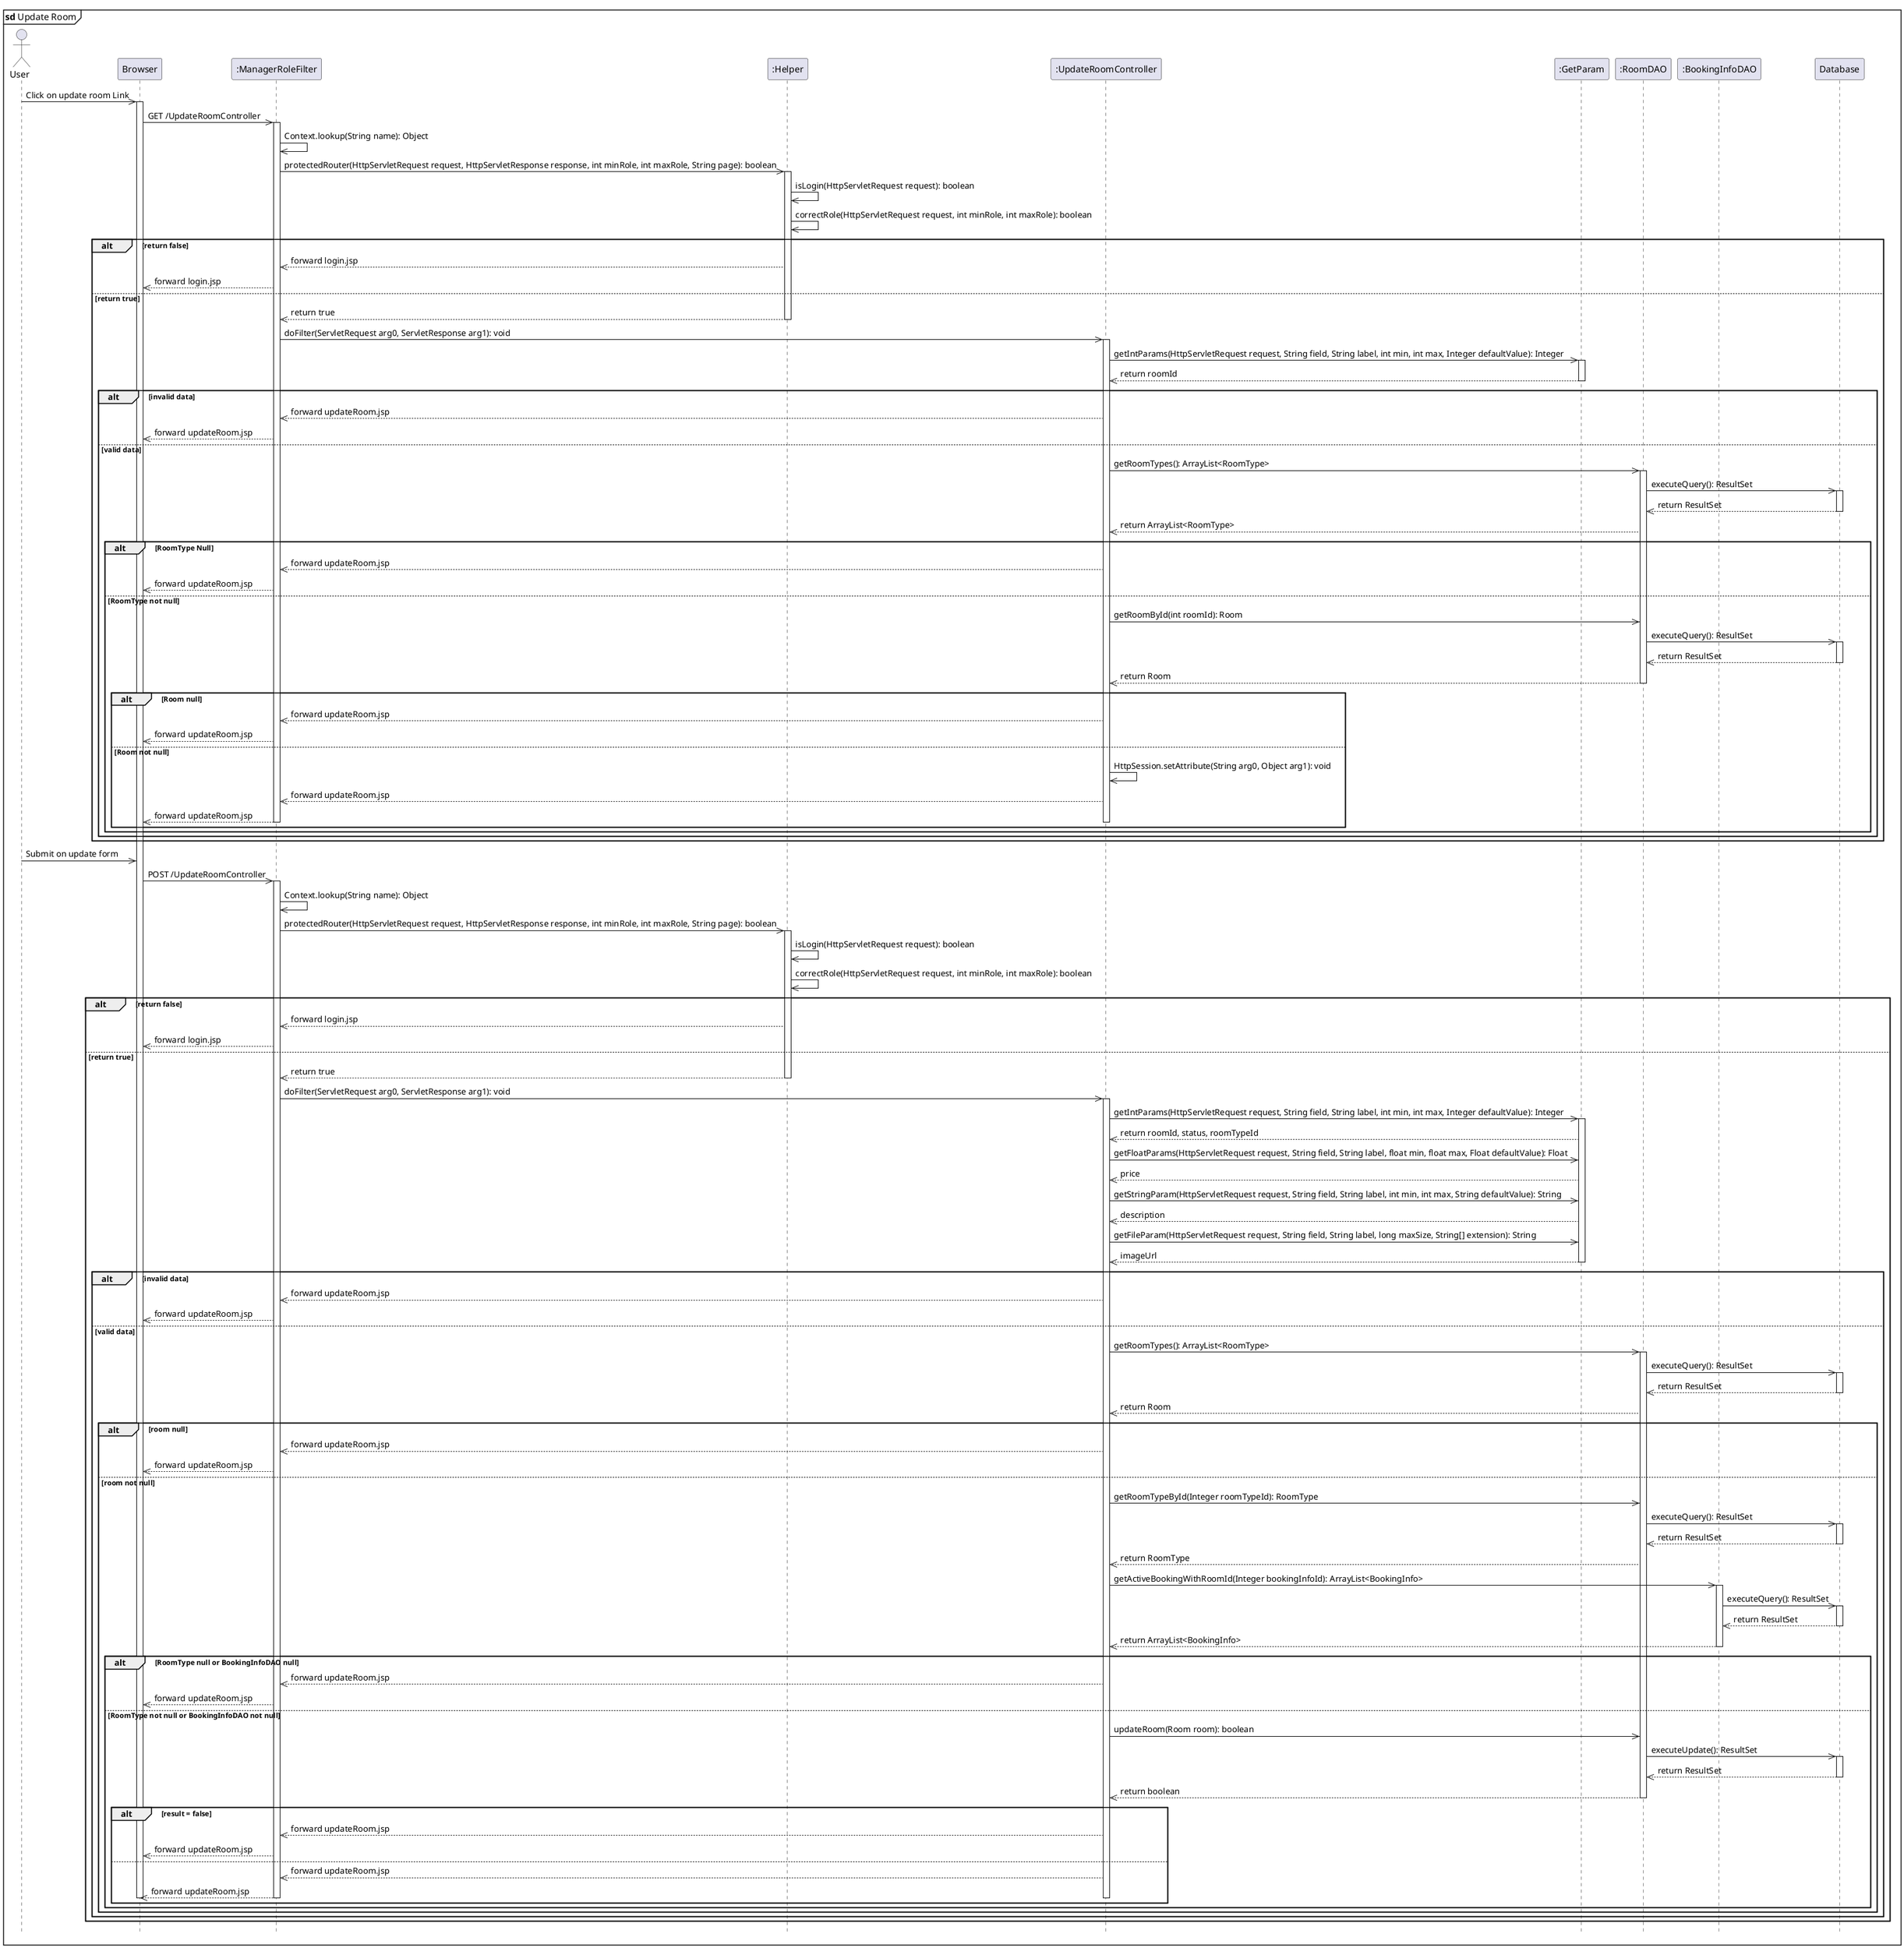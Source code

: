 @startuml updateRoom

hide footbox
mainframe <b>sd</b> Update Room

actor User
participant "Browser" as Browser
participant ":ManagerRoleFilter" as ManagerRoleFilter
participant ":Helper" as Helper
participant ":UpdateRoomController" as UpdateRoomController
participant ":GetParam" as GetParam
participant ":RoomDAO" as RoomDAO
participant ":BookingInfoDAO" as BookingInfoDAO
participant "Database" as DB


User ->> Browser: Click on update room Link
activate Browser
Browser ->> ManagerRoleFilter: GET /UpdateRoomController
activate ManagerRoleFilter
ManagerRoleFilter ->> ManagerRoleFilter: Context.lookup(String name): Object
ManagerRoleFilter ->> Helper: protectedRouter(HttpServletRequest request, HttpServletResponse response, int minRole, int maxRole, String page): boolean
activate Helper
Helper ->> Helper: isLogin(HttpServletRequest request): boolean
Helper ->> Helper: correctRole(HttpServletRequest request, int minRole, int maxRole): boolean
alt return false 
    Helper -->> ManagerRoleFilter: forward login.jsp
    ManagerRoleFilter -->> Browser: forward login.jsp
else return true
    Helper -->> ManagerRoleFilter: return true
    deactivate Helper
    ManagerRoleFilter ->> UpdateRoomController: doFilter(ServletRequest arg0, ServletResponse arg1): void
    activate UpdateRoomController
    UpdateRoomController ->> GetParam: getIntParams(HttpServletRequest request, String field, String label, int min, int max, Integer defaultValue): Integer
    activate GetParam
    GetParam -->> UpdateRoomController: return roomId
    deactivate GetParam
    alt invalid data
        UpdateRoomController -->> ManagerRoleFilter: forward updateRoom.jsp
        ManagerRoleFilter -->> Browser: forward updateRoom.jsp 
    else valid data
        UpdateRoomController ->> RoomDAO: getRoomTypes(): ArrayList<RoomType>
        activate RoomDAO
        RoomDAO ->> DB: executeQuery(): ResultSet
        activate DB
        DB -->> RoomDAO: return ResultSet
        deactivate DB
        RoomDAO -->> UpdateRoomController: return ArrayList<RoomType>
        alt RoomType Null 
            UpdateRoomController -->> ManagerRoleFilter: forward updateRoom.jsp
            ManagerRoleFilter -->> Browser: forward updateRoom.jsp 
        else RoomType not null
            UpdateRoomController ->> RoomDAO: getRoomById(int roomId): Room
            RoomDAO ->> DB: executeQuery(): ResultSet
            activate DB
            DB -->> RoomDAO: return ResultSet
            deactivate DB
            RoomDAO -->> UpdateRoomController:  return Room
            deactivate RoomDAO
            alt Room null
                UpdateRoomController -->> ManagerRoleFilter: forward updateRoom.jsp
                ManagerRoleFilter -->> Browser: forward updateRoom.jsp 
            else Room not null
                UpdateRoomController ->> UpdateRoomController: HttpSession.setAttribute(String arg0, Object arg1): void
                UpdateRoomController -->> ManagerRoleFilter: forward updateRoom.jsp
                ManagerRoleFilter -->> Browser: forward updateRoom.jsp 
                deactivate ManagerRoleFilter
                deactivate UpdateRoomController
            end 
        end
    end
end

User ->> Browser: Submit on update form 
Browser ->> ManagerRoleFilter: POST /UpdateRoomController
activate ManagerRoleFilter
ManagerRoleFilter ->> ManagerRoleFilter: Context.lookup(String name): Object
ManagerRoleFilter ->> Helper: protectedRouter(HttpServletRequest request, HttpServletResponse response, int minRole, int maxRole, String page): boolean
activate Helper
Helper ->> Helper: isLogin(HttpServletRequest request): boolean
Helper ->> Helper: correctRole(HttpServletRequest request, int minRole, int maxRole): boolean
alt return false 
    Helper -->> ManagerRoleFilter: forward login.jsp
    ManagerRoleFilter -->> Browser: forward login.jsp
else return true
    Helper -->> ManagerRoleFilter: return true
    deactivate Helper
    ManagerRoleFilter ->> UpdateRoomController: doFilter(ServletRequest arg0, ServletResponse arg1): void
    activate UpdateRoomController
    UpdateRoomController ->> GetParam: getIntParams(HttpServletRequest request, String field, String label, int min, int max, Integer defaultValue): Integer
    activate GetParam
    GetParam -->> UpdateRoomController: return roomId, status, roomTypeId
    UpdateRoomController ->> GetParam: getFloatParams(HttpServletRequest request, String field, String label, float min, float max, Float defaultValue): Float
    GetParam -->> UpdateRoomController: price
    UpdateRoomController ->> GetParam: getStringParam(HttpServletRequest request, String field, String label, int min, int max, String defaultValue): String
    GetParam -->> UpdateRoomController: description
    UpdateRoomController ->> GetParam: getFileParam(HttpServletRequest request, String field, String label, long maxSize, String[] extension): String
    GetParam -->> UpdateRoomController: imageUrl
    deactivate GetParam
    alt invalid data
        UpdateRoomController -->> ManagerRoleFilter: forward updateRoom.jsp
                ManagerRoleFilter -->> Browser: forward updateRoom.jsp 
    else valid data
        UpdateRoomController ->> RoomDAO: getRoomTypes(): ArrayList<RoomType>
        activate RoomDAO
        RoomDAO ->> DB: executeQuery(): ResultSet
        activate DB
        DB -->> RoomDAO: return ResultSet
        deactivate DB
        RoomDAO -->> UpdateRoomController:  return Room
        alt room null
            UpdateRoomController -->> ManagerRoleFilter: forward updateRoom.jsp
            ManagerRoleFilter -->> Browser: forward updateRoom.jsp 
        else room not null
            UpdateRoomController ->> RoomDAO: getRoomTypeById(Integer roomTypeId): RoomType
            RoomDAO ->> DB: executeQuery(): ResultSet
            activate DB
            DB -->> RoomDAO: return ResultSet
            deactivate DB
            RoomDAO -->> UpdateRoomController:  return RoomType
            UpdateRoomController ->> BookingInfoDAO:  getActiveBookingWithRoomId(Integer bookingInfoId): ArrayList<BookingInfo>
            activate BookingInfoDAO
            BookingInfoDAO ->> DB: executeQuery(): ResultSet
            activate DB
            DB -->> BookingInfoDAO: return ResultSet
            deactivate DB
            BookingInfoDAO -->> UpdateRoomController:  return ArrayList<BookingInfo>
            deactivate BookingInfoDAO
            alt RoomType null or BookingInfoDAO null
                UpdateRoomController -->> ManagerRoleFilter: forward updateRoom.jsp
                ManagerRoleFilter -->> Browser: forward updateRoom.jsp 
            else RoomType not null or BookingInfoDAO not null
                UpdateRoomController ->> RoomDAO: updateRoom(Room room): boolean
                RoomDAO ->> DB: executeUpdate(): ResultSet
                activate DB
                DB -->> RoomDAO: return ResultSet
                deactivate DB
                RoomDAO -->> UpdateRoomController:  return boolean
                deactivate RoomDAO
                alt result = false
                    UpdateRoomController -->> ManagerRoleFilter: forward updateRoom.jsp
                    ManagerRoleFilter -->> Browser: forward updateRoom.jsp 
                else
                    UpdateRoomController -->> ManagerRoleFilter: forward updateRoom.jsp
                    ManagerRoleFilter -->> Browser: forward updateRoom.jsp 
                    deactivate UpdateRoomController
                    deactivate Browser
                    deactivate ManagerRoleFilter
                end
            end
        end
    end
end

@enduml